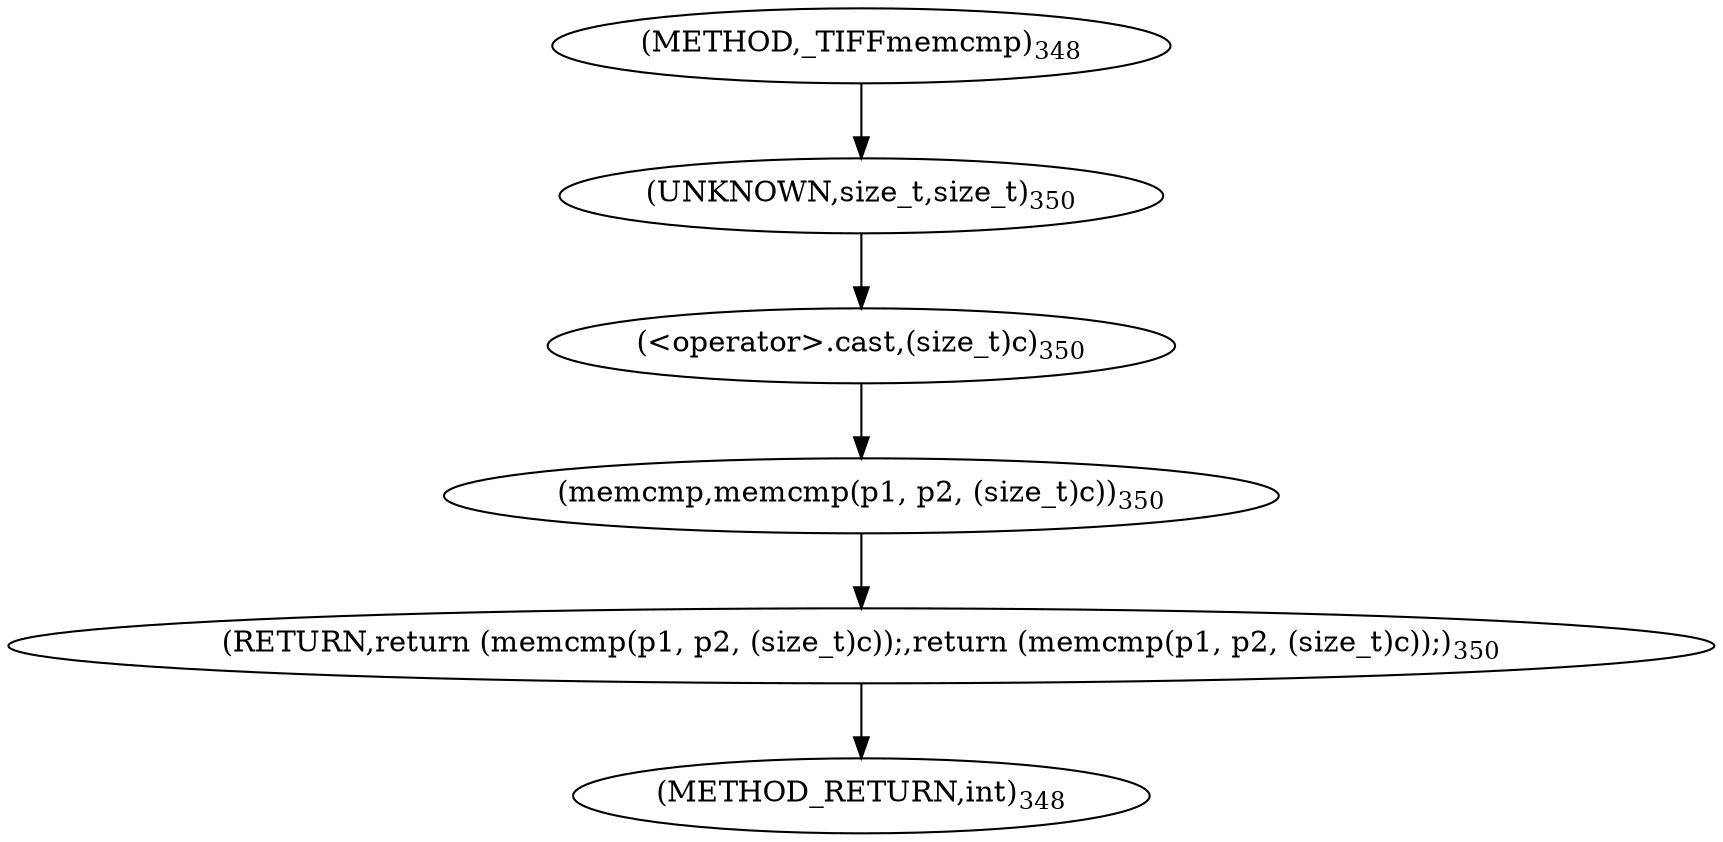 digraph "_TIFFmemcmp" {  
"34199" [label = <(RETURN,return (memcmp(p1, p2, (size_t)c));,return (memcmp(p1, p2, (size_t)c));)<SUB>350</SUB>> ]
"34200" [label = <(memcmp,memcmp(p1, p2, (size_t)c))<SUB>350</SUB>> ]
"34203" [label = <(&lt;operator&gt;.cast,(size_t)c)<SUB>350</SUB>> ]
"34204" [label = <(UNKNOWN,size_t,size_t)<SUB>350</SUB>> ]
"34194" [label = <(METHOD,_TIFFmemcmp)<SUB>348</SUB>> ]
"34206" [label = <(METHOD_RETURN,int)<SUB>348</SUB>> ]
  "34199" -> "34206" 
  "34200" -> "34199" 
  "34203" -> "34200" 
  "34204" -> "34203" 
  "34194" -> "34204" 
}
